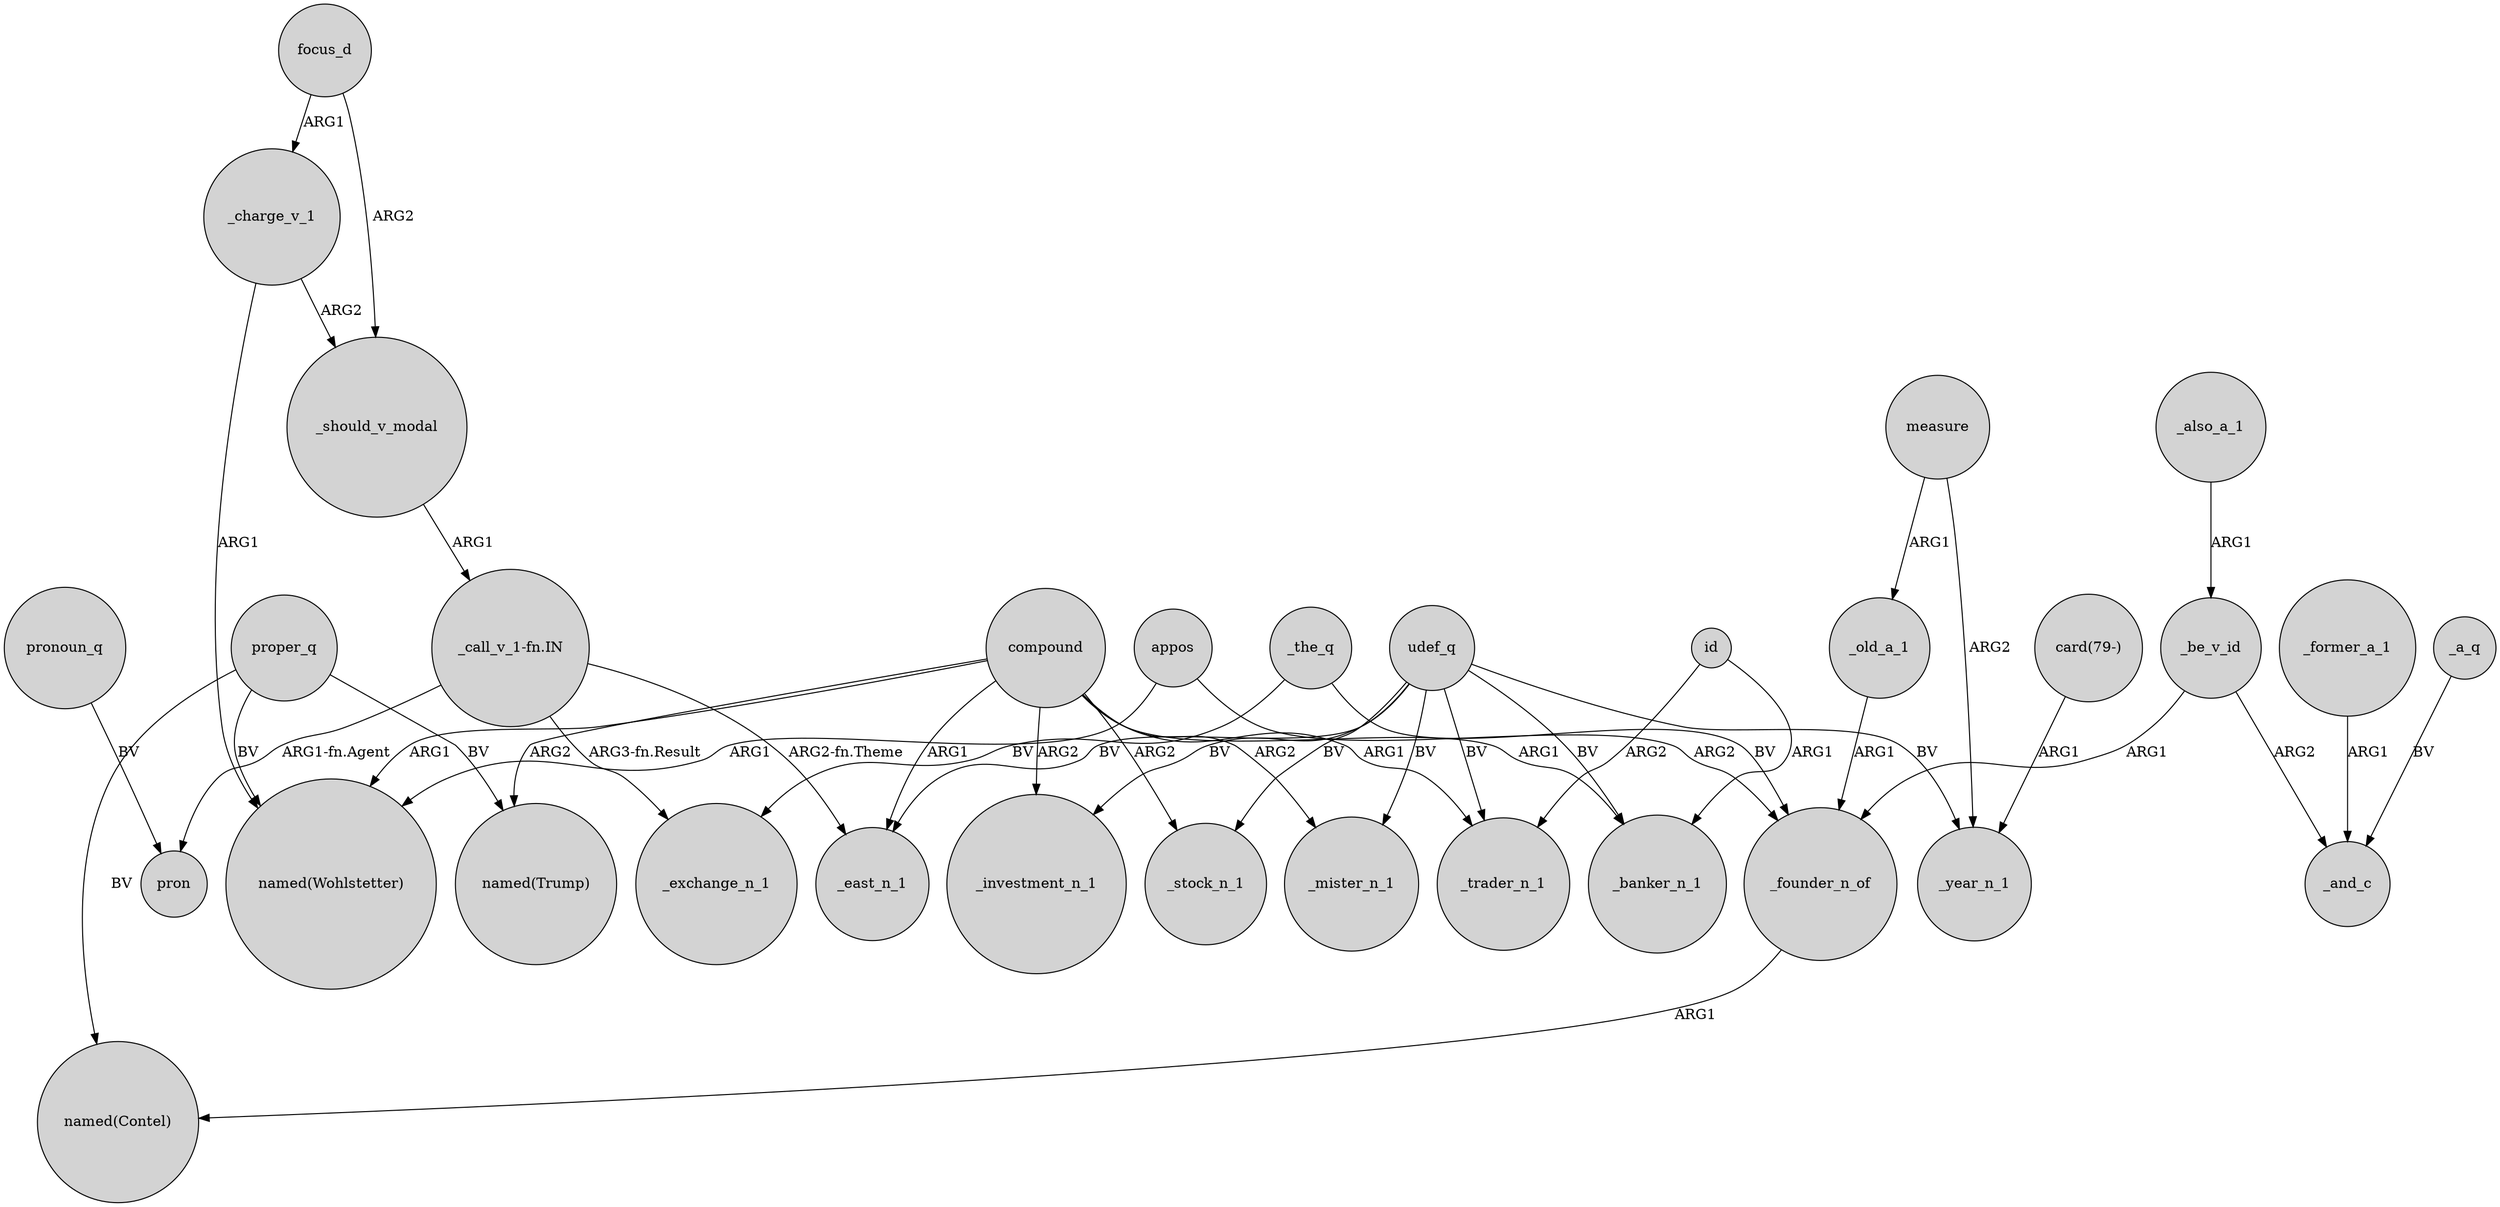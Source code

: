 digraph {
	node [shape=circle style=filled]
	compound -> _east_n_1 [label=ARG1]
	_should_v_modal -> "_call_v_1-fn.IN" [label=ARG1]
	proper_q -> "named(Wohlstetter)" [label=BV]
	id -> _banker_n_1 [label=ARG1]
	_former_a_1 -> _and_c [label=ARG1]
	_founder_n_of -> "named(Contel)" [label=ARG1]
	measure -> _year_n_1 [label=ARG2]
	appos -> _founder_n_of [label=ARG2]
	compound -> "named(Trump)" [label=ARG2]
	udef_q -> _trader_n_1 [label=BV]
	_charge_v_1 -> "named(Wohlstetter)" [label=ARG1]
	proper_q -> "named(Contel)" [label=BV]
	id -> _trader_n_1 [label=ARG2]
	compound -> _mister_n_1 [label=ARG2]
	focus_d -> _should_v_modal [label=ARG2]
	udef_q -> _mister_n_1 [label=BV]
	"_call_v_1-fn.IN" -> pron [label="ARG1-fn.Agent"]
	_charge_v_1 -> _should_v_modal [label=ARG2]
	proper_q -> "named(Trump)" [label=BV]
	_old_a_1 -> _founder_n_of [label=ARG1]
	compound -> _investment_n_1 [label=ARG2]
	compound -> "named(Wohlstetter)" [label=ARG1]
	_be_v_id -> _and_c [label=ARG2]
	compound -> _trader_n_1 [label=ARG1]
	measure -> _old_a_1 [label=ARG1]
	_the_q -> _founder_n_of [label=BV]
	_also_a_1 -> _be_v_id [label=ARG1]
	compound -> _stock_n_1 [label=ARG2]
	pronoun_q -> pron [label=BV]
	"_call_v_1-fn.IN" -> _east_n_1 [label="ARG2-fn.Theme"]
	udef_q -> _stock_n_1 [label=BV]
	udef_q -> _banker_n_1 [label=BV]
	_a_q -> _and_c [label=BV]
	appos -> "named(Wohlstetter)" [label=ARG1]
	udef_q -> _east_n_1 [label=BV]
	focus_d -> _charge_v_1 [label=ARG1]
	compound -> _banker_n_1 [label=ARG1]
	udef_q -> _investment_n_1 [label=BV]
	udef_q -> _year_n_1 [label=BV]
	_the_q -> _exchange_n_1 [label=BV]
	"card(79-)" -> _year_n_1 [label=ARG1]
	_be_v_id -> _founder_n_of [label=ARG1]
	"_call_v_1-fn.IN" -> _exchange_n_1 [label="ARG3-fn.Result"]
}
